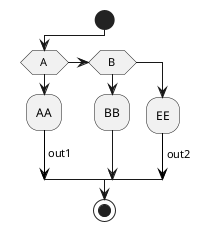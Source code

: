 {
  "sha1": "bwiq8ewjimfsmsa58qkxkfuy0wujybr",
  "insertion": {
    "when": "2024-05-30T20:48:22.174Z",
    "url": "http://forum.plantuml.net/8158/improve-text-on-arrows-in-activity-diagram",
    "user": "plantuml@gmail.com"
  }
}
@startuml
start

if (A) then
        :AA;
        -[#black]-> out1;
    elseif (B) then
        :BB;
    else
    :EE;
        -[#black]-> out2;
    endif

stop
@enduml
